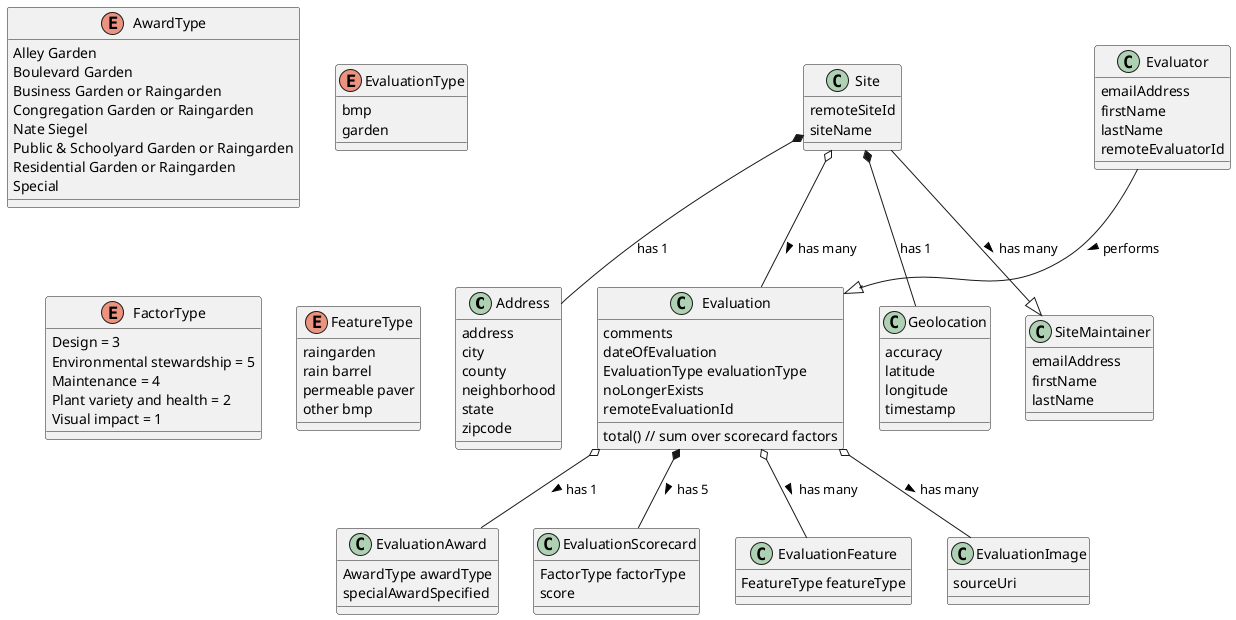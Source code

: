 @startuml

    class Address {
        address
        city
        county
        neighborhood
        state
        zipcode
    }

    class Evaluation {
        comments
        dateOfEvaluation
        EvaluationType evaluationType
        noLongerExists
        remoteEvaluationId
        total() // sum over scorecard factors
    }

    class EvaluationAward {
        AwardType awardType
        specialAwardSpecified
    }

    class EvaluationScorecard {
        FactorType factorType
        score
    }

    class EvaluationFeature {
        FeatureType featureType
    }

    class EvaluationImage {
        sourceUri
    }

    class Evaluator {
        emailAddress
        firstName
        lastName
        remoteEvaluatorId
    }

    class Geolocation {
       accuracy
       latitude
       longitude
       timestamp
    }

    class Site {
        remoteSiteId
        siteName
    }

    class SiteMaintainer {
        emailAddress
        firstName
        lastName
    }

    enum AwardType {
        Alley Garden
        Boulevard Garden
        Business Garden or Raingarden
        Congregation Garden or Raingarden
        Nate Siegel
        Public & Schoolyard Garden or Raingarden
        Residential Garden or Raingarden
        Special
    }

    enum EvaluationType {
        bmp
        garden
    }

    enum FactorType {
        Design = 3
        Environmental stewardship = 5
        Maintenance = 4
        Plant variety and health = 2
        Visual impact = 1
    }

    enum FeatureType {
        raingarden
        rain barrel
        permeable paver
        other bmp
    }

    Site  *--  Address : has 1
    Site  o--  Evaluation : has many >
    Site  *--  Geolocation : has 1
    Site  --|> SiteMaintainer : has many >

    Evaluation  o-- EvaluationAward : has 1 >
    Evaluation  *-- EvaluationScorecard : has 5 >
    Evaluation  o-- EvaluationFeature : has many >
    Evaluation  o-- EvaluationImage: has many >
    Evaluator  --|>  Evaluation : performs >

@enduml